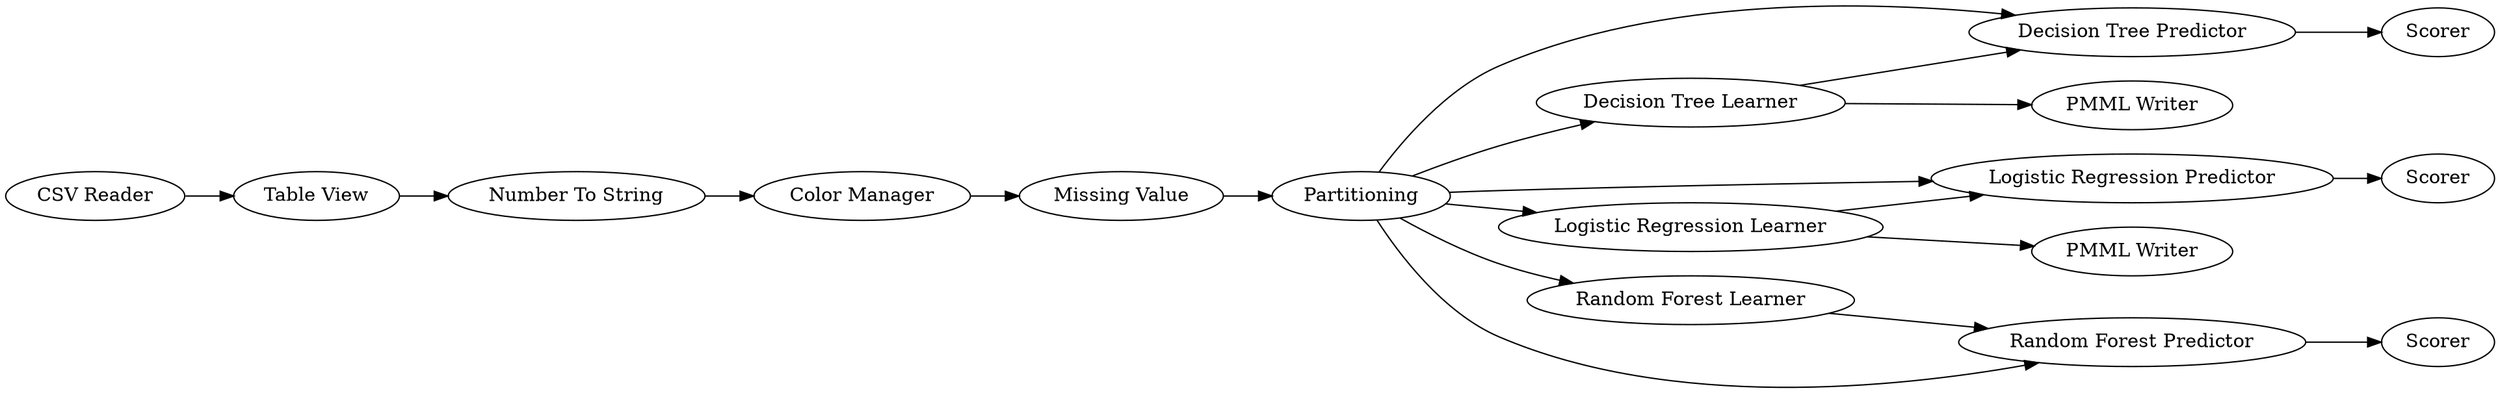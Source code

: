 digraph {
	2 [label="CSV Reader"]
	3 [label="Table View"]
	4 [label="Number To String"]
	5 [label="Color Manager"]
	6 [label="Missing Value"]
	7 [label=Partitioning]
	8 [label="Decision Tree Learner"]
	9 [label="Decision Tree Predictor"]
	10 [label=Scorer]
	11 [label="PMML Writer"]
	12 [label="Logistic Regression Learner"]
	13 [label="Logistic Regression Predictor"]
	14 [label=Scorer]
	15 [label="Random Forest Learner"]
	16 [label="Random Forest Predictor"]
	17 [label=Scorer]
	18 [label="PMML Writer"]
	2 -> 3
	3 -> 4
	4 -> 5
	5 -> 6
	6 -> 7
	7 -> 15
	7 -> 13
	7 -> 12
	7 -> 9
	7 -> 8
	7 -> 16
	8 -> 9
	8 -> 11
	9 -> 10
	12 -> 13
	12 -> 18
	13 -> 14
	15 -> 16
	16 -> 17
	rankdir=LR
}
